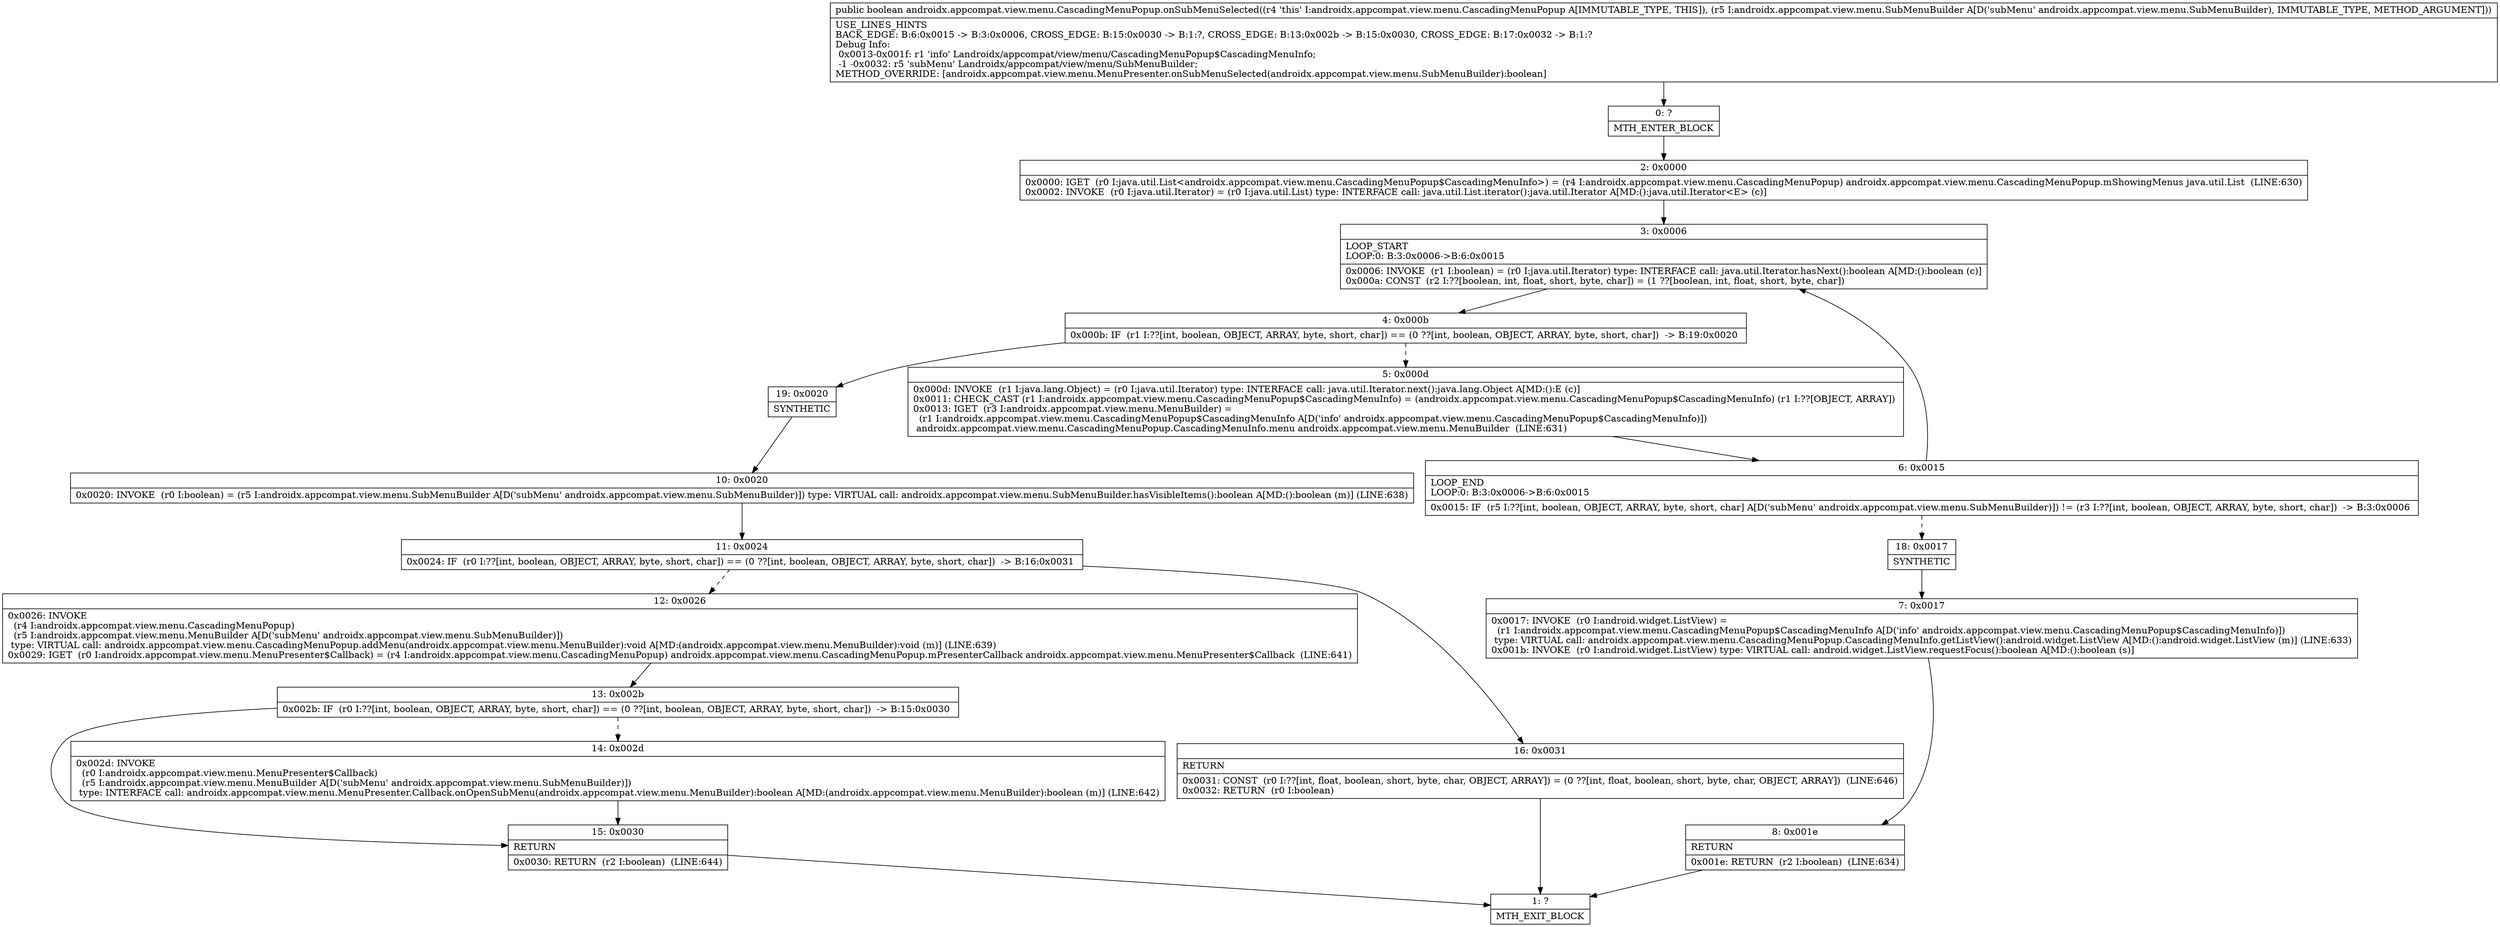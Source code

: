 digraph "CFG forandroidx.appcompat.view.menu.CascadingMenuPopup.onSubMenuSelected(Landroidx\/appcompat\/view\/menu\/SubMenuBuilder;)Z" {
Node_0 [shape=record,label="{0\:\ ?|MTH_ENTER_BLOCK\l}"];
Node_2 [shape=record,label="{2\:\ 0x0000|0x0000: IGET  (r0 I:java.util.List\<androidx.appcompat.view.menu.CascadingMenuPopup$CascadingMenuInfo\>) = (r4 I:androidx.appcompat.view.menu.CascadingMenuPopup) androidx.appcompat.view.menu.CascadingMenuPopup.mShowingMenus java.util.List  (LINE:630)\l0x0002: INVOKE  (r0 I:java.util.Iterator) = (r0 I:java.util.List) type: INTERFACE call: java.util.List.iterator():java.util.Iterator A[MD:():java.util.Iterator\<E\> (c)]\l}"];
Node_3 [shape=record,label="{3\:\ 0x0006|LOOP_START\lLOOP:0: B:3:0x0006\-\>B:6:0x0015\l|0x0006: INVOKE  (r1 I:boolean) = (r0 I:java.util.Iterator) type: INTERFACE call: java.util.Iterator.hasNext():boolean A[MD:():boolean (c)]\l0x000a: CONST  (r2 I:??[boolean, int, float, short, byte, char]) = (1 ??[boolean, int, float, short, byte, char]) \l}"];
Node_4 [shape=record,label="{4\:\ 0x000b|0x000b: IF  (r1 I:??[int, boolean, OBJECT, ARRAY, byte, short, char]) == (0 ??[int, boolean, OBJECT, ARRAY, byte, short, char])  \-\> B:19:0x0020 \l}"];
Node_5 [shape=record,label="{5\:\ 0x000d|0x000d: INVOKE  (r1 I:java.lang.Object) = (r0 I:java.util.Iterator) type: INTERFACE call: java.util.Iterator.next():java.lang.Object A[MD:():E (c)]\l0x0011: CHECK_CAST (r1 I:androidx.appcompat.view.menu.CascadingMenuPopup$CascadingMenuInfo) = (androidx.appcompat.view.menu.CascadingMenuPopup$CascadingMenuInfo) (r1 I:??[OBJECT, ARRAY]) \l0x0013: IGET  (r3 I:androidx.appcompat.view.menu.MenuBuilder) = \l  (r1 I:androidx.appcompat.view.menu.CascadingMenuPopup$CascadingMenuInfo A[D('info' androidx.appcompat.view.menu.CascadingMenuPopup$CascadingMenuInfo)])\l androidx.appcompat.view.menu.CascadingMenuPopup.CascadingMenuInfo.menu androidx.appcompat.view.menu.MenuBuilder  (LINE:631)\l}"];
Node_6 [shape=record,label="{6\:\ 0x0015|LOOP_END\lLOOP:0: B:3:0x0006\-\>B:6:0x0015\l|0x0015: IF  (r5 I:??[int, boolean, OBJECT, ARRAY, byte, short, char] A[D('subMenu' androidx.appcompat.view.menu.SubMenuBuilder)]) != (r3 I:??[int, boolean, OBJECT, ARRAY, byte, short, char])  \-\> B:3:0x0006 \l}"];
Node_18 [shape=record,label="{18\:\ 0x0017|SYNTHETIC\l}"];
Node_7 [shape=record,label="{7\:\ 0x0017|0x0017: INVOKE  (r0 I:android.widget.ListView) = \l  (r1 I:androidx.appcompat.view.menu.CascadingMenuPopup$CascadingMenuInfo A[D('info' androidx.appcompat.view.menu.CascadingMenuPopup$CascadingMenuInfo)])\l type: VIRTUAL call: androidx.appcompat.view.menu.CascadingMenuPopup.CascadingMenuInfo.getListView():android.widget.ListView A[MD:():android.widget.ListView (m)] (LINE:633)\l0x001b: INVOKE  (r0 I:android.widget.ListView) type: VIRTUAL call: android.widget.ListView.requestFocus():boolean A[MD:():boolean (s)]\l}"];
Node_8 [shape=record,label="{8\:\ 0x001e|RETURN\l|0x001e: RETURN  (r2 I:boolean)  (LINE:634)\l}"];
Node_1 [shape=record,label="{1\:\ ?|MTH_EXIT_BLOCK\l}"];
Node_19 [shape=record,label="{19\:\ 0x0020|SYNTHETIC\l}"];
Node_10 [shape=record,label="{10\:\ 0x0020|0x0020: INVOKE  (r0 I:boolean) = (r5 I:androidx.appcompat.view.menu.SubMenuBuilder A[D('subMenu' androidx.appcompat.view.menu.SubMenuBuilder)]) type: VIRTUAL call: androidx.appcompat.view.menu.SubMenuBuilder.hasVisibleItems():boolean A[MD:():boolean (m)] (LINE:638)\l}"];
Node_11 [shape=record,label="{11\:\ 0x0024|0x0024: IF  (r0 I:??[int, boolean, OBJECT, ARRAY, byte, short, char]) == (0 ??[int, boolean, OBJECT, ARRAY, byte, short, char])  \-\> B:16:0x0031 \l}"];
Node_12 [shape=record,label="{12\:\ 0x0026|0x0026: INVOKE  \l  (r4 I:androidx.appcompat.view.menu.CascadingMenuPopup)\l  (r5 I:androidx.appcompat.view.menu.MenuBuilder A[D('subMenu' androidx.appcompat.view.menu.SubMenuBuilder)])\l type: VIRTUAL call: androidx.appcompat.view.menu.CascadingMenuPopup.addMenu(androidx.appcompat.view.menu.MenuBuilder):void A[MD:(androidx.appcompat.view.menu.MenuBuilder):void (m)] (LINE:639)\l0x0029: IGET  (r0 I:androidx.appcompat.view.menu.MenuPresenter$Callback) = (r4 I:androidx.appcompat.view.menu.CascadingMenuPopup) androidx.appcompat.view.menu.CascadingMenuPopup.mPresenterCallback androidx.appcompat.view.menu.MenuPresenter$Callback  (LINE:641)\l}"];
Node_13 [shape=record,label="{13\:\ 0x002b|0x002b: IF  (r0 I:??[int, boolean, OBJECT, ARRAY, byte, short, char]) == (0 ??[int, boolean, OBJECT, ARRAY, byte, short, char])  \-\> B:15:0x0030 \l}"];
Node_14 [shape=record,label="{14\:\ 0x002d|0x002d: INVOKE  \l  (r0 I:androidx.appcompat.view.menu.MenuPresenter$Callback)\l  (r5 I:androidx.appcompat.view.menu.MenuBuilder A[D('subMenu' androidx.appcompat.view.menu.SubMenuBuilder)])\l type: INTERFACE call: androidx.appcompat.view.menu.MenuPresenter.Callback.onOpenSubMenu(androidx.appcompat.view.menu.MenuBuilder):boolean A[MD:(androidx.appcompat.view.menu.MenuBuilder):boolean (m)] (LINE:642)\l}"];
Node_15 [shape=record,label="{15\:\ 0x0030|RETURN\l|0x0030: RETURN  (r2 I:boolean)  (LINE:644)\l}"];
Node_16 [shape=record,label="{16\:\ 0x0031|RETURN\l|0x0031: CONST  (r0 I:??[int, float, boolean, short, byte, char, OBJECT, ARRAY]) = (0 ??[int, float, boolean, short, byte, char, OBJECT, ARRAY])  (LINE:646)\l0x0032: RETURN  (r0 I:boolean) \l}"];
MethodNode[shape=record,label="{public boolean androidx.appcompat.view.menu.CascadingMenuPopup.onSubMenuSelected((r4 'this' I:androidx.appcompat.view.menu.CascadingMenuPopup A[IMMUTABLE_TYPE, THIS]), (r5 I:androidx.appcompat.view.menu.SubMenuBuilder A[D('subMenu' androidx.appcompat.view.menu.SubMenuBuilder), IMMUTABLE_TYPE, METHOD_ARGUMENT]))  | USE_LINES_HINTS\lBACK_EDGE: B:6:0x0015 \-\> B:3:0x0006, CROSS_EDGE: B:15:0x0030 \-\> B:1:?, CROSS_EDGE: B:13:0x002b \-\> B:15:0x0030, CROSS_EDGE: B:17:0x0032 \-\> B:1:?\lDebug Info:\l  0x0013\-0x001f: r1 'info' Landroidx\/appcompat\/view\/menu\/CascadingMenuPopup$CascadingMenuInfo;\l  \-1 \-0x0032: r5 'subMenu' Landroidx\/appcompat\/view\/menu\/SubMenuBuilder;\lMETHOD_OVERRIDE: [androidx.appcompat.view.menu.MenuPresenter.onSubMenuSelected(androidx.appcompat.view.menu.SubMenuBuilder):boolean]\l}"];
MethodNode -> Node_0;Node_0 -> Node_2;
Node_2 -> Node_3;
Node_3 -> Node_4;
Node_4 -> Node_5[style=dashed];
Node_4 -> Node_19;
Node_5 -> Node_6;
Node_6 -> Node_3;
Node_6 -> Node_18[style=dashed];
Node_18 -> Node_7;
Node_7 -> Node_8;
Node_8 -> Node_1;
Node_19 -> Node_10;
Node_10 -> Node_11;
Node_11 -> Node_12[style=dashed];
Node_11 -> Node_16;
Node_12 -> Node_13;
Node_13 -> Node_14[style=dashed];
Node_13 -> Node_15;
Node_14 -> Node_15;
Node_15 -> Node_1;
Node_16 -> Node_1;
}

